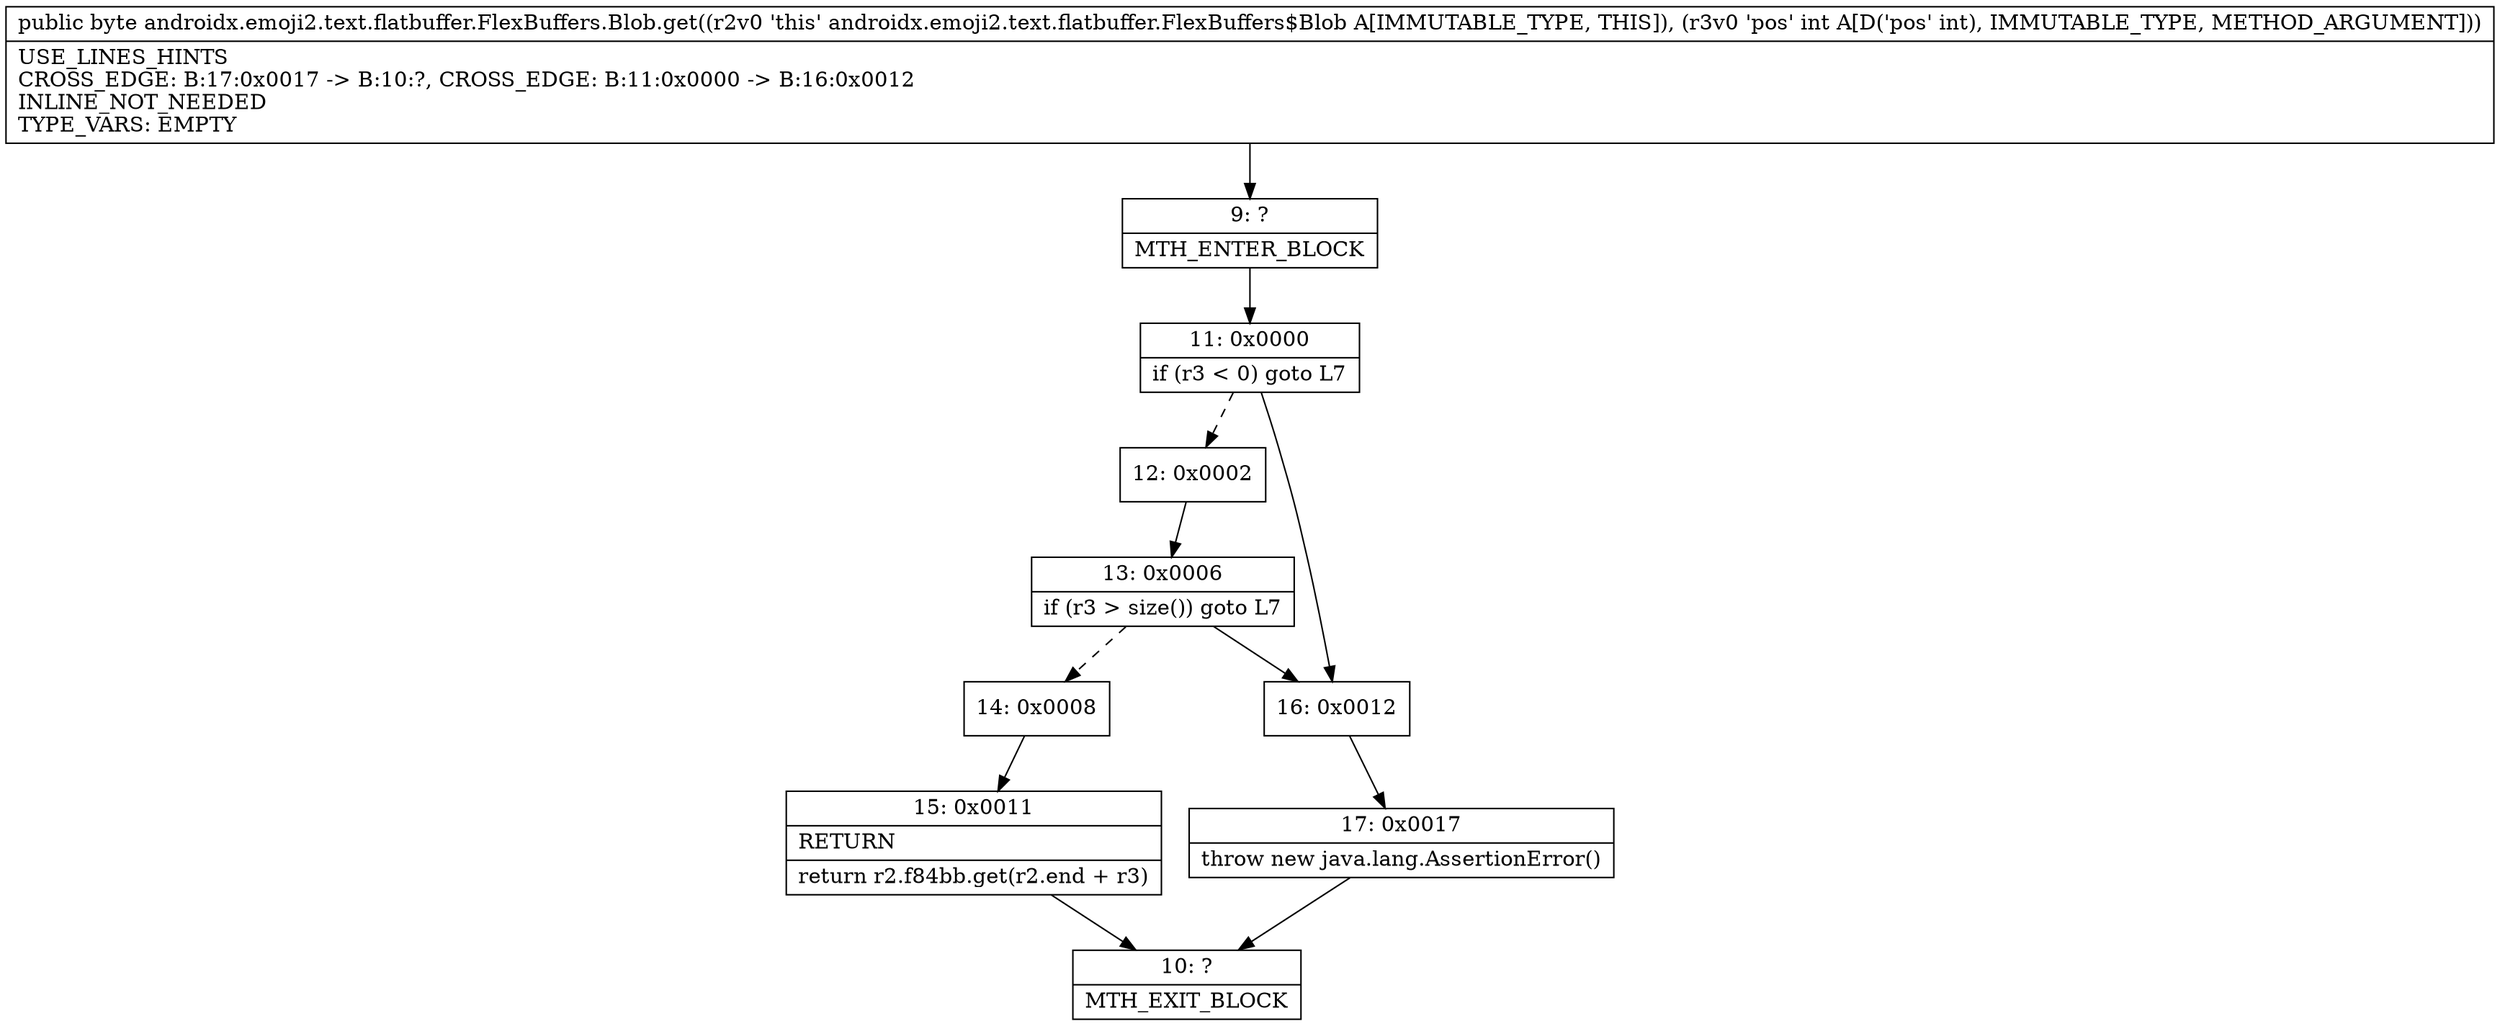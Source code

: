 digraph "CFG forandroidx.emoji2.text.flatbuffer.FlexBuffers.Blob.get(I)B" {
Node_9 [shape=record,label="{9\:\ ?|MTH_ENTER_BLOCK\l}"];
Node_11 [shape=record,label="{11\:\ 0x0000|if (r3 \< 0) goto L7\l}"];
Node_12 [shape=record,label="{12\:\ 0x0002}"];
Node_13 [shape=record,label="{13\:\ 0x0006|if (r3 \> size()) goto L7\l}"];
Node_14 [shape=record,label="{14\:\ 0x0008}"];
Node_15 [shape=record,label="{15\:\ 0x0011|RETURN\l|return r2.f84bb.get(r2.end + r3)\l}"];
Node_10 [shape=record,label="{10\:\ ?|MTH_EXIT_BLOCK\l}"];
Node_16 [shape=record,label="{16\:\ 0x0012}"];
Node_17 [shape=record,label="{17\:\ 0x0017|throw new java.lang.AssertionError()\l}"];
MethodNode[shape=record,label="{public byte androidx.emoji2.text.flatbuffer.FlexBuffers.Blob.get((r2v0 'this' androidx.emoji2.text.flatbuffer.FlexBuffers$Blob A[IMMUTABLE_TYPE, THIS]), (r3v0 'pos' int A[D('pos' int), IMMUTABLE_TYPE, METHOD_ARGUMENT]))  | USE_LINES_HINTS\lCROSS_EDGE: B:17:0x0017 \-\> B:10:?, CROSS_EDGE: B:11:0x0000 \-\> B:16:0x0012\lINLINE_NOT_NEEDED\lTYPE_VARS: EMPTY\l}"];
MethodNode -> Node_9;Node_9 -> Node_11;
Node_11 -> Node_12[style=dashed];
Node_11 -> Node_16;
Node_12 -> Node_13;
Node_13 -> Node_14[style=dashed];
Node_13 -> Node_16;
Node_14 -> Node_15;
Node_15 -> Node_10;
Node_16 -> Node_17;
Node_17 -> Node_10;
}

